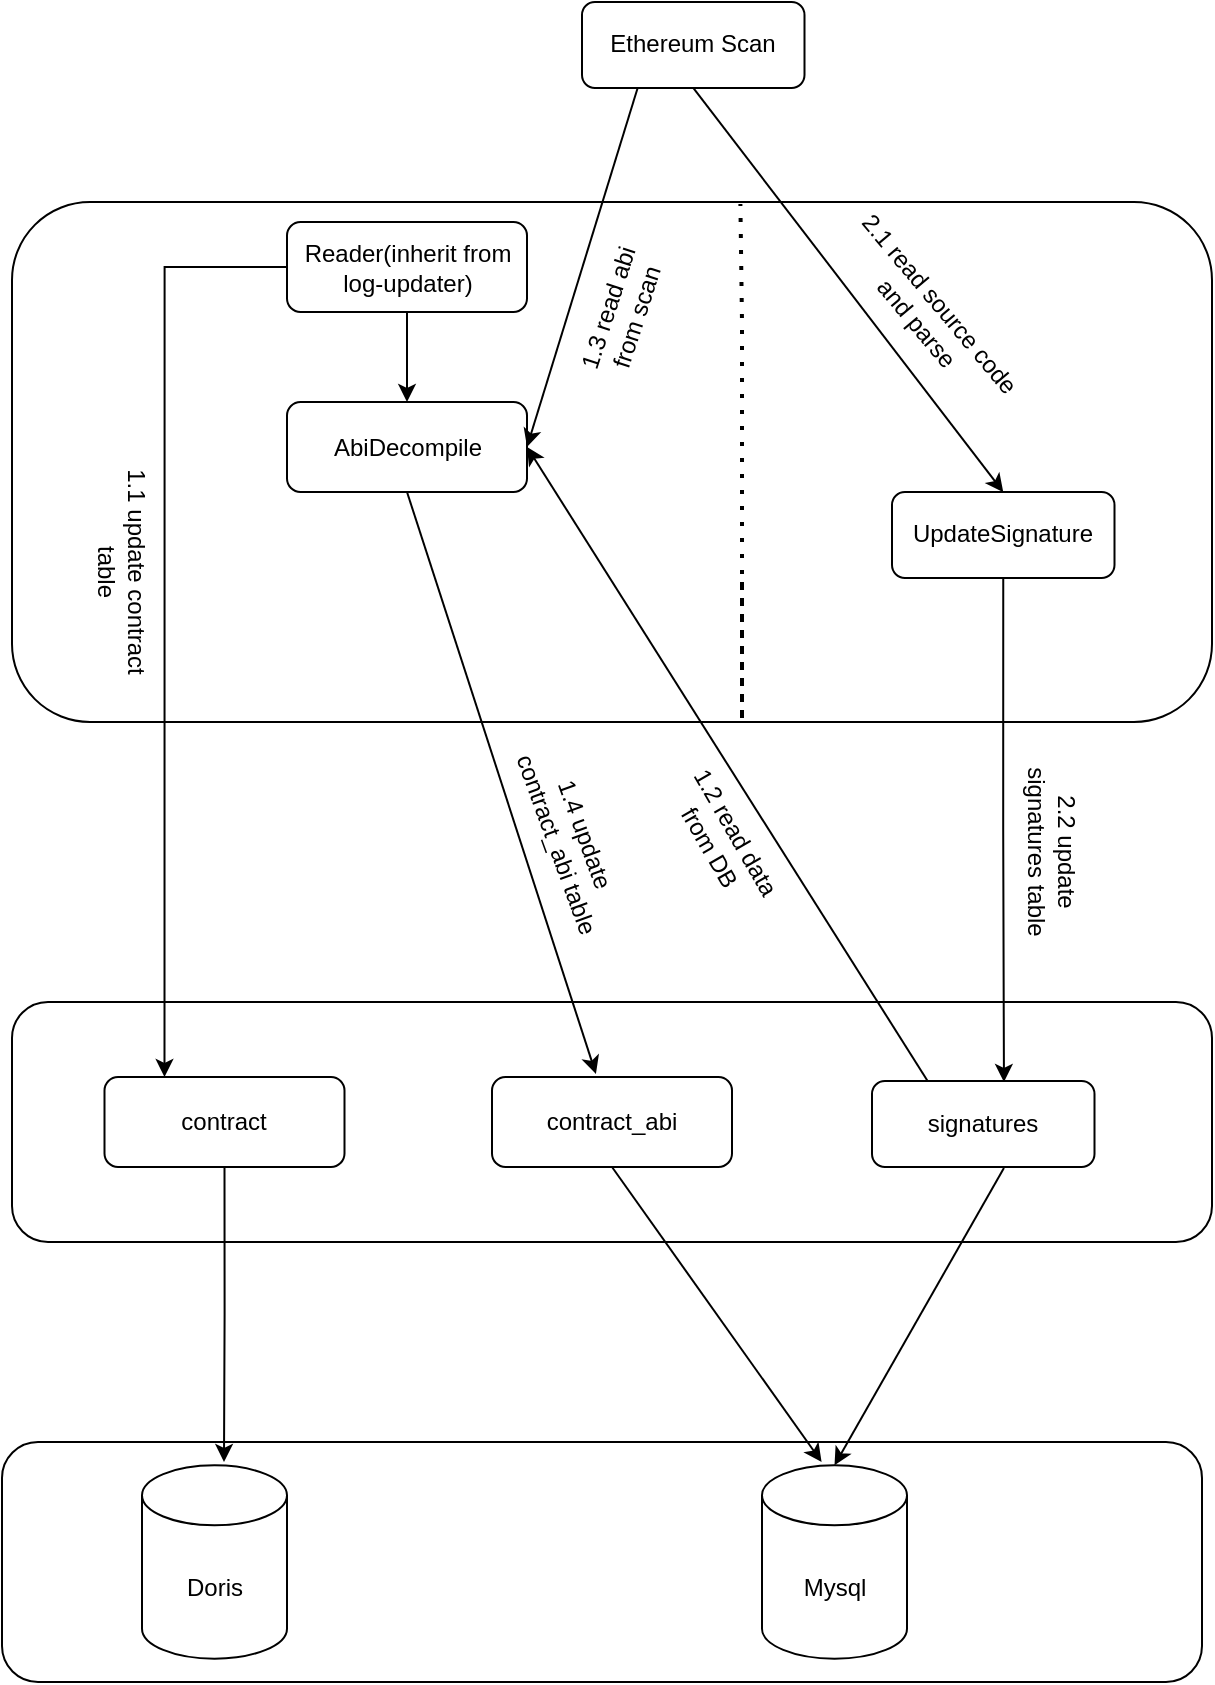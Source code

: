 <mxfile version="20.2.2" type="github">
  <diagram id="j_vWOgn5VXH2J73FNR7c" name="Page-1">
    <mxGraphModel dx="1426" dy="1895" grid="1" gridSize="10" guides="1" tooltips="1" connect="1" arrows="1" fold="1" page="1" pageScale="1" pageWidth="850" pageHeight="1100" math="0" shadow="0">
      <root>
        <mxCell id="0" />
        <mxCell id="1" parent="0" />
        <mxCell id="scPvxUvN-RZS57z3FRkP-1" value="" style="rounded=1;whiteSpace=wrap;html=1;" vertex="1" parent="1">
          <mxGeometry x="120" y="640" width="600" height="120" as="geometry" />
        </mxCell>
        <mxCell id="scPvxUvN-RZS57z3FRkP-2" value="Doris" style="shape=cylinder3;whiteSpace=wrap;html=1;boundedLbl=1;backgroundOutline=1;size=15;" vertex="1" parent="1">
          <mxGeometry x="190" y="651.66" width="72.5" height="96.67" as="geometry" />
        </mxCell>
        <mxCell id="scPvxUvN-RZS57z3FRkP-3" value="Mysql" style="shape=cylinder3;whiteSpace=wrap;html=1;boundedLbl=1;backgroundOutline=1;size=15;" vertex="1" parent="1">
          <mxGeometry x="500" y="651.66" width="72.5" height="96.67" as="geometry" />
        </mxCell>
        <mxCell id="scPvxUvN-RZS57z3FRkP-5" value="" style="rounded=1;whiteSpace=wrap;html=1;" vertex="1" parent="1">
          <mxGeometry x="125" y="420" width="600" height="120" as="geometry" />
        </mxCell>
        <mxCell id="scPvxUvN-RZS57z3FRkP-9" value="signatures" style="rounded=1;whiteSpace=wrap;html=1;" vertex="1" parent="scPvxUvN-RZS57z3FRkP-5">
          <mxGeometry x="430" y="39.52" width="111.25" height="42.98" as="geometry" />
        </mxCell>
        <mxCell id="scPvxUvN-RZS57z3FRkP-8" value="contract_abi" style="rounded=1;whiteSpace=wrap;html=1;" vertex="1" parent="scPvxUvN-RZS57z3FRkP-5">
          <mxGeometry x="240" y="37.5" width="120" height="45" as="geometry" />
        </mxCell>
        <mxCell id="scPvxUvN-RZS57z3FRkP-13" value="" style="endArrow=classic;html=1;rounded=0;entryX=0.683;entryY=0.083;entryDx=0;entryDy=0;entryPerimeter=0;" edge="1" parent="scPvxUvN-RZS57z3FRkP-5" target="scPvxUvN-RZS57z3FRkP-1">
          <mxGeometry width="50" height="50" relative="1" as="geometry">
            <mxPoint x="300" y="82.5" as="sourcePoint" />
            <mxPoint x="340" y="182.5" as="targetPoint" />
          </mxGeometry>
        </mxCell>
        <mxCell id="scPvxUvN-RZS57z3FRkP-11" style="edgeStyle=orthogonalEdgeStyle;rounded=0;orthogonalLoop=1;jettySize=auto;html=1;exitX=0.5;exitY=1;exitDx=0;exitDy=0;" edge="1" parent="1" source="scPvxUvN-RZS57z3FRkP-10">
          <mxGeometry relative="1" as="geometry">
            <mxPoint x="231" y="650" as="targetPoint" />
          </mxGeometry>
        </mxCell>
        <mxCell id="scPvxUvN-RZS57z3FRkP-10" value="contract" style="rounded=1;whiteSpace=wrap;html=1;" vertex="1" parent="1">
          <mxGeometry x="171.25" y="457.5" width="120" height="45" as="geometry" />
        </mxCell>
        <mxCell id="scPvxUvN-RZS57z3FRkP-17" value="" style="endArrow=classic;html=1;rounded=0;exitX=0.593;exitY=1.012;exitDx=0;exitDy=0;exitPerimeter=0;entryX=0.5;entryY=0;entryDx=0;entryDy=0;entryPerimeter=0;" edge="1" parent="1" source="scPvxUvN-RZS57z3FRkP-9" target="scPvxUvN-RZS57z3FRkP-3">
          <mxGeometry width="50" height="50" relative="1" as="geometry">
            <mxPoint x="490" y="520" as="sourcePoint" />
            <mxPoint x="670" y="610" as="targetPoint" />
          </mxGeometry>
        </mxCell>
        <mxCell id="scPvxUvN-RZS57z3FRkP-22" value="" style="rounded=1;whiteSpace=wrap;html=1;" vertex="1" parent="1">
          <mxGeometry x="125" y="20" width="600" height="260" as="geometry" />
        </mxCell>
        <mxCell id="scPvxUvN-RZS57z3FRkP-28" style="edgeStyle=orthogonalEdgeStyle;rounded=0;orthogonalLoop=1;jettySize=auto;html=1;exitX=0.5;exitY=1;exitDx=0;exitDy=0;entryX=0.593;entryY=0.011;entryDx=0;entryDy=0;entryPerimeter=0;" edge="1" parent="1" source="scPvxUvN-RZS57z3FRkP-27" target="scPvxUvN-RZS57z3FRkP-9">
          <mxGeometry relative="1" as="geometry" />
        </mxCell>
        <mxCell id="scPvxUvN-RZS57z3FRkP-27" value="&lt;div&gt;UpdateSignature&lt;/div&gt;" style="rounded=1;whiteSpace=wrap;html=1;" vertex="1" parent="1">
          <mxGeometry x="565" y="165" width="111.25" height="42.98" as="geometry" />
        </mxCell>
        <mxCell id="scPvxUvN-RZS57z3FRkP-29" value="" style="endArrow=none;dashed=1;html=1;dashPattern=1 3;strokeWidth=2;rounded=0;entryX=0.607;entryY=0.004;entryDx=0;entryDy=0;entryPerimeter=0;" edge="1" parent="1" target="scPvxUvN-RZS57z3FRkP-22">
          <mxGeometry width="50" height="50" relative="1" as="geometry">
            <mxPoint x="490" y="210" as="sourcePoint" />
            <mxPoint x="540" y="160" as="targetPoint" />
            <Array as="points">
              <mxPoint x="490" y="280" />
              <mxPoint x="490" y="80" />
            </Array>
          </mxGeometry>
        </mxCell>
        <mxCell id="scPvxUvN-RZS57z3FRkP-34" style="edgeStyle=orthogonalEdgeStyle;rounded=0;orthogonalLoop=1;jettySize=auto;html=1;exitX=0;exitY=0.5;exitDx=0;exitDy=0;entryX=0.25;entryY=0;entryDx=0;entryDy=0;" edge="1" parent="1" source="scPvxUvN-RZS57z3FRkP-31" target="scPvxUvN-RZS57z3FRkP-10">
          <mxGeometry relative="1" as="geometry" />
        </mxCell>
        <mxCell id="scPvxUvN-RZS57z3FRkP-42" style="edgeStyle=orthogonalEdgeStyle;rounded=0;orthogonalLoop=1;jettySize=auto;html=1;exitX=0.5;exitY=1;exitDx=0;exitDy=0;" edge="1" parent="1" source="scPvxUvN-RZS57z3FRkP-31" target="scPvxUvN-RZS57z3FRkP-35">
          <mxGeometry relative="1" as="geometry" />
        </mxCell>
        <mxCell id="scPvxUvN-RZS57z3FRkP-31" value="Reader(inherit from log-updater)" style="rounded=1;whiteSpace=wrap;html=1;" vertex="1" parent="1">
          <mxGeometry x="262.5" y="30" width="120" height="45" as="geometry" />
        </mxCell>
        <mxCell id="scPvxUvN-RZS57z3FRkP-35" value="AbiDecompile" style="rounded=1;whiteSpace=wrap;html=1;" vertex="1" parent="1">
          <mxGeometry x="262.5" y="120" width="120" height="45" as="geometry" />
        </mxCell>
        <mxCell id="scPvxUvN-RZS57z3FRkP-51" value="&lt;div&gt;1.2 read data&lt;/div&gt;&lt;div&gt;from DB&lt;br&gt;&lt;/div&gt;" style="text;html=1;strokeColor=none;fillColor=none;align=center;verticalAlign=middle;whiteSpace=wrap;rounded=0;rotation=60;" vertex="1" parent="1">
          <mxGeometry x="433.64" y="323.58" width="94.49" height="30" as="geometry" />
        </mxCell>
        <mxCell id="scPvxUvN-RZS57z3FRkP-54" value="" style="endArrow=classic;html=1;rounded=0;entryX=0.433;entryY=-0.033;entryDx=0;entryDy=0;entryPerimeter=0;exitX=0.5;exitY=1;exitDx=0;exitDy=0;" edge="1" parent="1" source="scPvxUvN-RZS57z3FRkP-35" target="scPvxUvN-RZS57z3FRkP-8">
          <mxGeometry width="50" height="50" relative="1" as="geometry">
            <mxPoint x="300" y="220" as="sourcePoint" />
            <mxPoint x="350" y="170" as="targetPoint" />
          </mxGeometry>
        </mxCell>
        <mxCell id="scPvxUvN-RZS57z3FRkP-56" value="Ethereum Scan" style="rounded=1;whiteSpace=wrap;html=1;" vertex="1" parent="1">
          <mxGeometry x="410" y="-80" width="111.25" height="42.98" as="geometry" />
        </mxCell>
        <mxCell id="scPvxUvN-RZS57z3FRkP-57" value="" style="endArrow=classic;html=1;rounded=0;exitX=0.25;exitY=0;exitDx=0;exitDy=0;entryX=1;entryY=0.5;entryDx=0;entryDy=0;" edge="1" parent="1" source="scPvxUvN-RZS57z3FRkP-9" target="scPvxUvN-RZS57z3FRkP-35">
          <mxGeometry width="50" height="50" relative="1" as="geometry">
            <mxPoint x="520" y="390" as="sourcePoint" />
            <mxPoint x="570" y="340" as="targetPoint" />
          </mxGeometry>
        </mxCell>
        <mxCell id="scPvxUvN-RZS57z3FRkP-58" value="" style="endArrow=classic;html=1;rounded=0;entryX=0.5;entryY=0;entryDx=0;entryDy=0;exitX=0.5;exitY=1;exitDx=0;exitDy=0;" edge="1" parent="1" source="scPvxUvN-RZS57z3FRkP-56" target="scPvxUvN-RZS57z3FRkP-27">
          <mxGeometry width="50" height="50" relative="1" as="geometry">
            <mxPoint x="450" y="10" as="sourcePoint" />
            <mxPoint x="500" y="-40" as="targetPoint" />
          </mxGeometry>
        </mxCell>
        <mxCell id="scPvxUvN-RZS57z3FRkP-60" value="" style="endArrow=classic;html=1;rounded=0;entryX=1;entryY=0.5;entryDx=0;entryDy=0;exitX=0.25;exitY=1;exitDx=0;exitDy=0;" edge="1" parent="1" source="scPvxUvN-RZS57z3FRkP-56" target="scPvxUvN-RZS57z3FRkP-35">
          <mxGeometry width="50" height="50" relative="1" as="geometry">
            <mxPoint x="460" y="-40" as="sourcePoint" />
            <mxPoint x="390" y="140" as="targetPoint" />
          </mxGeometry>
        </mxCell>
        <mxCell id="scPvxUvN-RZS57z3FRkP-62" value="1.1 update contract table" style="text;html=1;strokeColor=none;fillColor=none;align=center;verticalAlign=middle;whiteSpace=wrap;rounded=0;rotation=90;" vertex="1" parent="1">
          <mxGeometry x="120" y="190" width="120" height="30" as="geometry" />
        </mxCell>
        <mxCell id="scPvxUvN-RZS57z3FRkP-64" value="2.2 update signatures table" style="text;html=1;strokeColor=none;fillColor=none;align=center;verticalAlign=middle;whiteSpace=wrap;rounded=0;rotation=90;" vertex="1" parent="1">
          <mxGeometry x="590" y="330" width="110" height="30" as="geometry" />
        </mxCell>
        <mxCell id="scPvxUvN-RZS57z3FRkP-65" value="1.3 read abi from scan" style="text;html=1;strokeColor=none;fillColor=none;align=center;verticalAlign=middle;whiteSpace=wrap;rounded=0;rotation=-72;" vertex="1" parent="1">
          <mxGeometry x="390" y="60" width="80" height="30" as="geometry" />
        </mxCell>
        <mxCell id="scPvxUvN-RZS57z3FRkP-66" value="2.1 read source code and parse" style="text;html=1;strokeColor=none;fillColor=none;align=center;verticalAlign=middle;whiteSpace=wrap;rounded=0;rotation=50;" vertex="1" parent="1">
          <mxGeometry x="521.25" y="60.6" width="125" height="30" as="geometry" />
        </mxCell>
        <mxCell id="scPvxUvN-RZS57z3FRkP-67" value="1.4 update contract_abi table" style="text;html=1;strokeColor=none;fillColor=none;align=center;verticalAlign=middle;whiteSpace=wrap;rounded=0;rotation=70;" vertex="1" parent="1">
          <mxGeometry x="350" y="323.58" width="110" height="30" as="geometry" />
        </mxCell>
      </root>
    </mxGraphModel>
  </diagram>
</mxfile>

